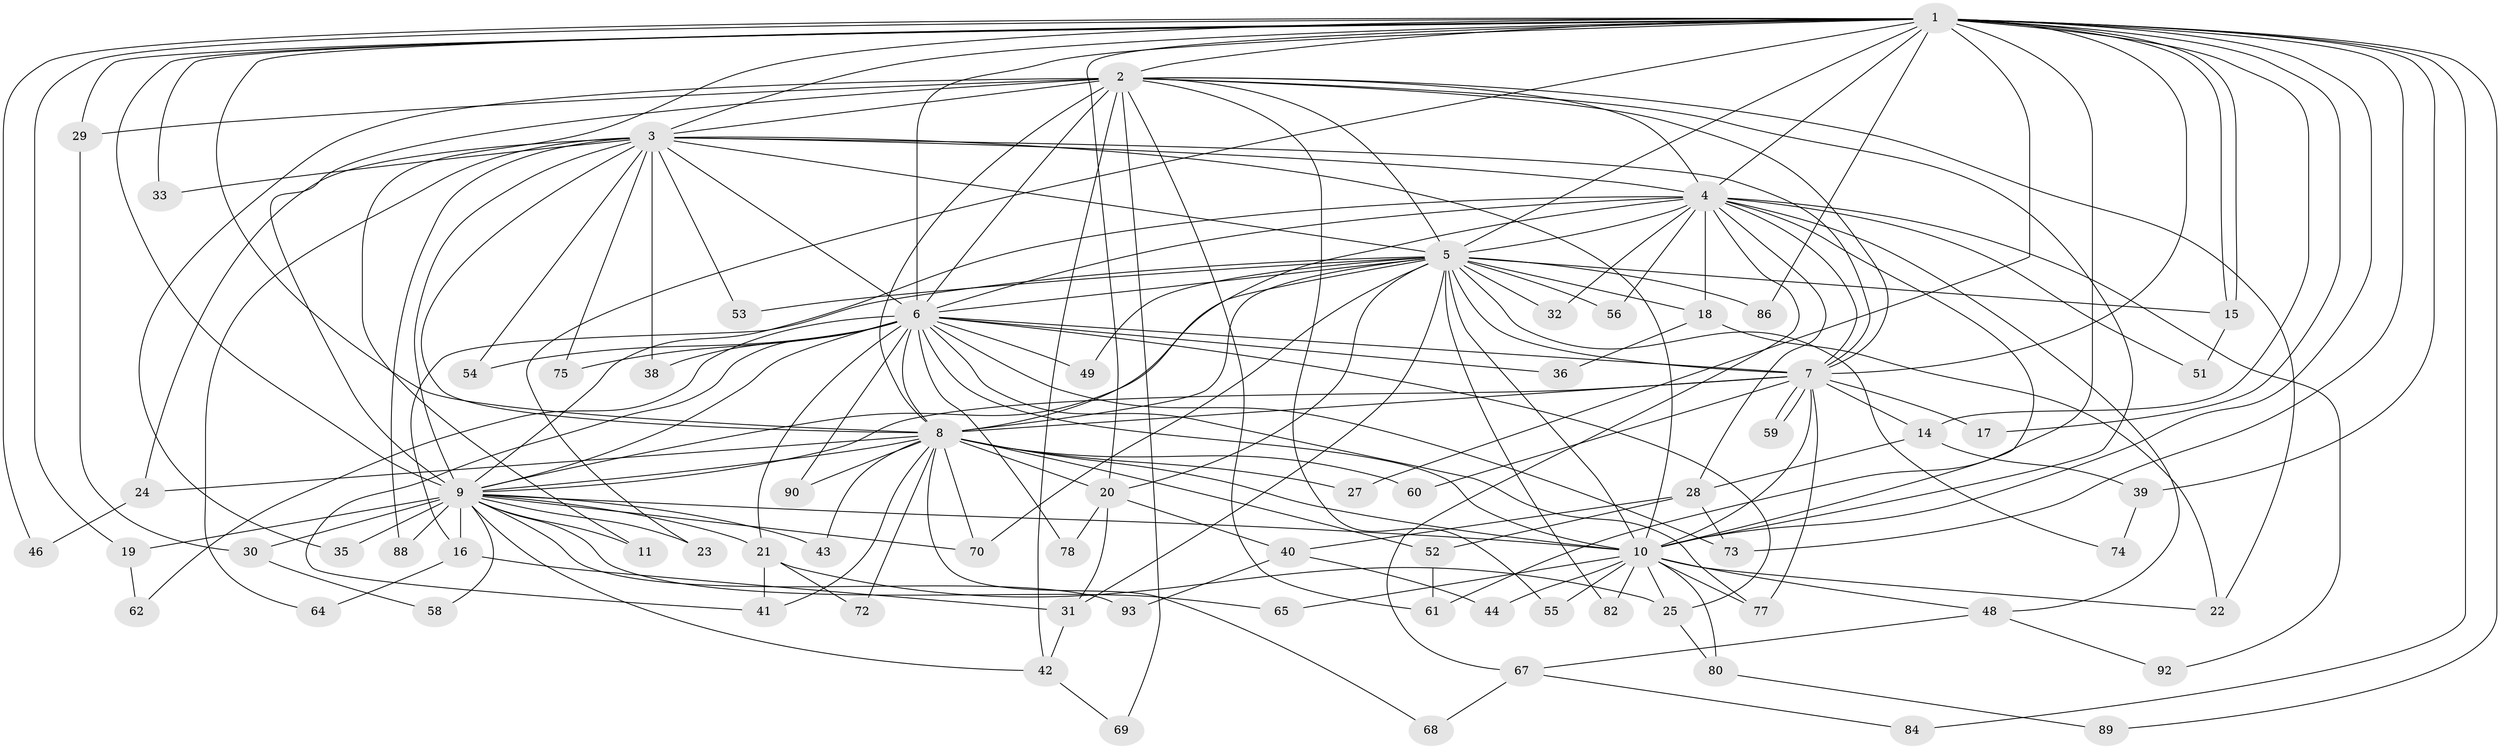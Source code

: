 // Generated by graph-tools (version 1.1) at 2025/51/02/27/25 19:51:43]
// undirected, 74 vertices, 184 edges
graph export_dot {
graph [start="1"]
  node [color=gray90,style=filled];
  1 [super="+50"];
  2 [super="+63"];
  3 [super="+12"];
  4 [super="+47"];
  5 [super="+45"];
  6 [super="+13"];
  7 [super="+76"];
  8 [super="+85"];
  9 [super="+26"];
  10 [super="+71"];
  11;
  14;
  15 [super="+83"];
  16;
  17;
  18 [super="+37"];
  19;
  20;
  21;
  22;
  23;
  24;
  25 [super="+34"];
  27;
  28;
  29;
  30;
  31 [super="+81"];
  32;
  33;
  35;
  36;
  38;
  39;
  40;
  41 [super="+57"];
  42 [super="+79"];
  43;
  44;
  46;
  48;
  49;
  51;
  52;
  53;
  54;
  55;
  56;
  58;
  59;
  60;
  61 [super="+66"];
  62;
  64;
  65;
  67;
  68;
  69;
  70;
  72;
  73 [super="+87"];
  74;
  75;
  77 [super="+91"];
  78;
  80;
  82;
  84;
  86;
  88;
  89;
  90;
  92;
  93;
  1 -- 2;
  1 -- 3;
  1 -- 4;
  1 -- 5;
  1 -- 6;
  1 -- 7;
  1 -- 8;
  1 -- 9 [weight=2];
  1 -- 10;
  1 -- 11;
  1 -- 14;
  1 -- 15 [weight=2];
  1 -- 15;
  1 -- 17;
  1 -- 19;
  1 -- 23;
  1 -- 27;
  1 -- 29;
  1 -- 33;
  1 -- 39;
  1 -- 46;
  1 -- 61;
  1 -- 73;
  1 -- 86;
  1 -- 89;
  1 -- 20;
  1 -- 84;
  2 -- 3;
  2 -- 4;
  2 -- 5;
  2 -- 6;
  2 -- 7;
  2 -- 8;
  2 -- 9 [weight=2];
  2 -- 10;
  2 -- 22;
  2 -- 29;
  2 -- 35;
  2 -- 55;
  2 -- 69;
  2 -- 42;
  2 -- 61;
  3 -- 4;
  3 -- 5;
  3 -- 6;
  3 -- 7;
  3 -- 8;
  3 -- 9;
  3 -- 10;
  3 -- 24;
  3 -- 33;
  3 -- 38;
  3 -- 53;
  3 -- 54;
  3 -- 64;
  3 -- 75;
  3 -- 88;
  4 -- 5;
  4 -- 6;
  4 -- 7;
  4 -- 8 [weight=2];
  4 -- 9;
  4 -- 10;
  4 -- 18;
  4 -- 28;
  4 -- 32;
  4 -- 48;
  4 -- 51;
  4 -- 56;
  4 -- 67;
  4 -- 92;
  5 -- 6;
  5 -- 7 [weight=2];
  5 -- 8;
  5 -- 9;
  5 -- 10;
  5 -- 16;
  5 -- 18;
  5 -- 20;
  5 -- 31;
  5 -- 32;
  5 -- 49;
  5 -- 53;
  5 -- 56;
  5 -- 70;
  5 -- 74;
  5 -- 82;
  5 -- 86;
  5 -- 15;
  6 -- 7;
  6 -- 8;
  6 -- 9;
  6 -- 10 [weight=2];
  6 -- 21;
  6 -- 25;
  6 -- 36;
  6 -- 49;
  6 -- 54;
  6 -- 62;
  6 -- 73;
  6 -- 75;
  6 -- 78;
  6 -- 90;
  6 -- 38;
  6 -- 41;
  6 -- 77;
  7 -- 8;
  7 -- 9;
  7 -- 10;
  7 -- 14;
  7 -- 17;
  7 -- 59;
  7 -- 59;
  7 -- 60;
  7 -- 77;
  8 -- 9;
  8 -- 10 [weight=2];
  8 -- 20;
  8 -- 24;
  8 -- 27;
  8 -- 41;
  8 -- 43;
  8 -- 52;
  8 -- 60;
  8 -- 68;
  8 -- 72;
  8 -- 90;
  8 -- 70;
  9 -- 10;
  9 -- 11;
  9 -- 16;
  9 -- 19;
  9 -- 21;
  9 -- 23;
  9 -- 42;
  9 -- 58;
  9 -- 65;
  9 -- 70;
  9 -- 35;
  9 -- 88;
  9 -- 43;
  9 -- 93;
  9 -- 30;
  10 -- 22;
  10 -- 25;
  10 -- 44;
  10 -- 48;
  10 -- 55;
  10 -- 65;
  10 -- 77;
  10 -- 80;
  10 -- 82;
  14 -- 28;
  14 -- 39;
  15 -- 51;
  16 -- 64;
  16 -- 31;
  18 -- 36;
  18 -- 22;
  19 -- 62;
  20 -- 31;
  20 -- 40;
  20 -- 78;
  21 -- 72;
  21 -- 41;
  21 -- 25;
  24 -- 46;
  25 -- 80;
  28 -- 40;
  28 -- 52;
  28 -- 73;
  29 -- 30;
  30 -- 58;
  31 -- 42;
  39 -- 74;
  40 -- 44;
  40 -- 93;
  42 -- 69;
  48 -- 67;
  48 -- 92;
  52 -- 61;
  67 -- 68;
  67 -- 84;
  80 -- 89;
}
